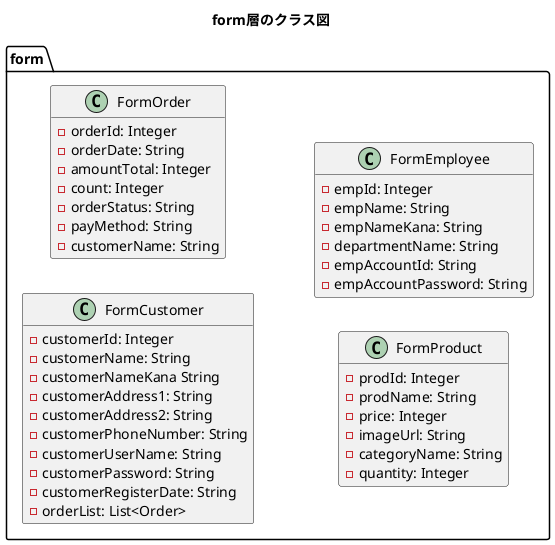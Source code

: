 @startuml
title form層のクラス図
hide empty members
left to right direction

package form{
    class FormCustomer{
        -customerId: Integer
        -customerName: String
        -customerNameKana String
        -customerAddress1: String
        -customerAddress2: String
        -customerPhoneNumber: String
        -customerUserName: String
        -customerPassword: String
        -customerRegisterDate: String
        -orderList: List<Order>
    }

    class FormOrder{
        -orderId: Integer
        -orderDate: String
        -amountTotal: Integer
        -count: Integer
        -orderStatus: String
        -payMethod: String
        -customerName: String
    }

    class FormProduct{
        -prodId: Integer
        -prodName: String
        -price: Integer
        -imageUrl: String
        -categoryName: String
        -quantity: Integer
    }

    class FormEmployee{
        -empId: Integer
        -empName: String
        -empNameKana: String
        -departmentName: String
        -empAccountId: String
        -empAccountPassword: String
    }
}
@enduml